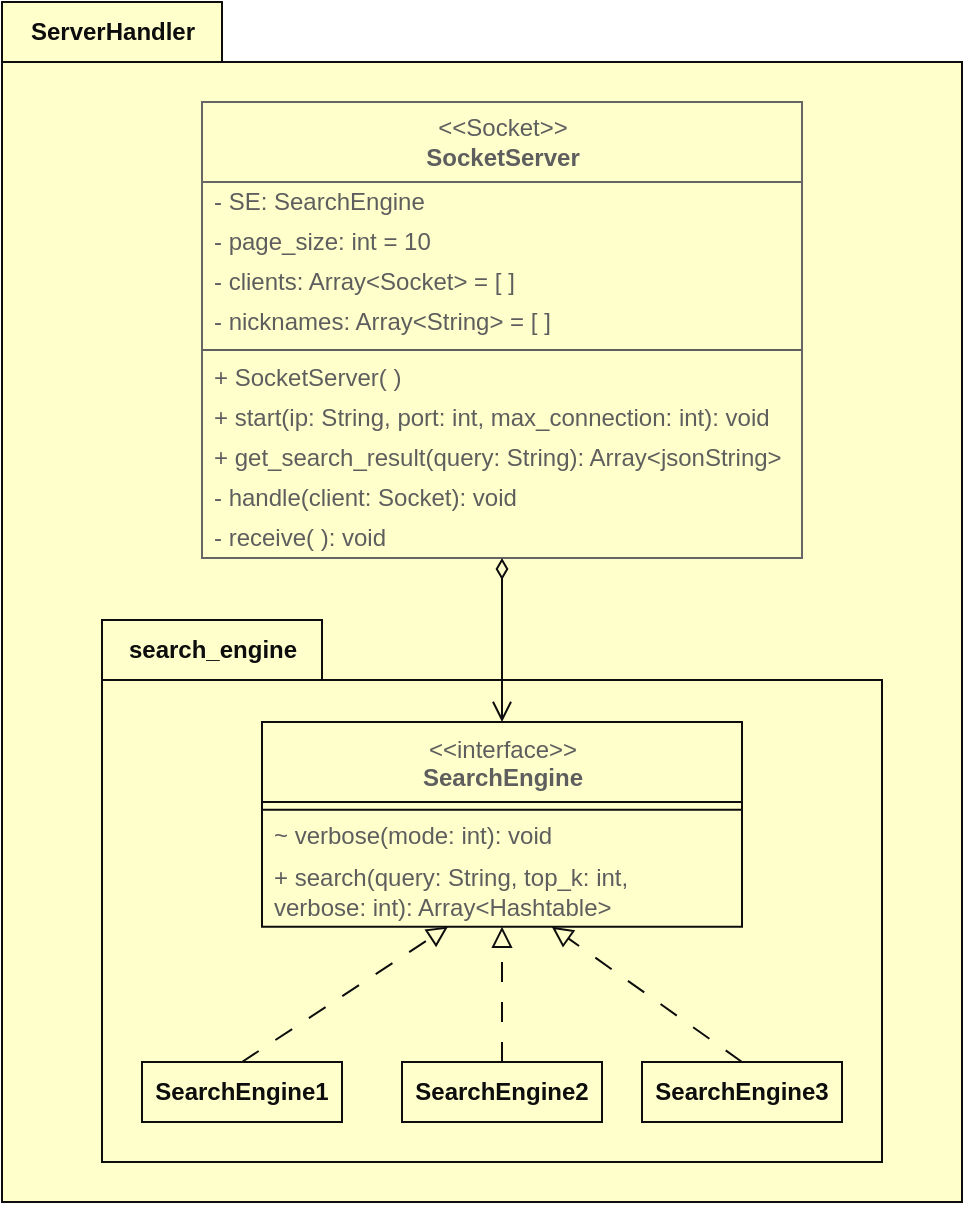 <mxfile>
    <diagram id="Efh4c-zIfxgfzbKXJ6FO" name="Page-1">
        <mxGraphModel dx="277" dy="1266" grid="1" gridSize="10" guides="1" tooltips="1" connect="1" arrows="1" fold="1" page="1" pageScale="1" pageWidth="1169" pageHeight="827" background="#FFFFFF" math="0" shadow="0">
            <root>
                <mxCell id="0"/>
                <mxCell id="1" parent="0"/>
                <mxCell id="403" value="ServerHandler" style="shape=folder;fontStyle=1;tabWidth=110;tabHeight=30;tabPosition=left;html=1;boundedLbl=1;labelInHeader=1;container=1;collapsible=0;rounded=0;shadow=0;glass=0;labelBorderColor=none;sketch=0;strokeColor=#0D0D0D;fontColor=#0D0D0D;fillColor=#FFFFCC;gradientColor=none;" vertex="1" parent="1">
                    <mxGeometry x="880" y="-800" width="480" height="600" as="geometry"/>
                </mxCell>
                <mxCell id="404" value="" style="html=1;strokeColor=none;resizeWidth=1;resizeHeight=1;fillColor=none;part=1;connectable=0;allowArrows=0;deletable=0;rounded=0;shadow=0;glass=0;labelBorderColor=none;sketch=0;fontColor=#0D0D0D;" vertex="1" parent="403">
                    <mxGeometry width="480" height="420" relative="1" as="geometry">
                        <mxPoint y="30" as="offset"/>
                    </mxGeometry>
                </mxCell>
                <mxCell id="406" value="search_engine" style="shape=folder;fontStyle=1;tabWidth=110;tabHeight=30;tabPosition=left;html=1;boundedLbl=1;labelInHeader=1;container=1;collapsible=0;rounded=0;shadow=0;glass=0;labelBorderColor=none;sketch=0;strokeColor=#0D0D0D;fontColor=#0D0D0D;fillColor=#FFFFCC;gradientColor=none;" vertex="1" parent="403">
                    <mxGeometry x="50" y="309" width="390" height="271" as="geometry"/>
                </mxCell>
                <mxCell id="407" value="" style="html=1;strokeColor=none;resizeWidth=1;resizeHeight=1;fillColor=none;part=1;connectable=0;allowArrows=0;deletable=0;rounded=0;shadow=0;glass=0;labelBorderColor=none;sketch=0;fontColor=#0D0D0D;" vertex="1" parent="406">
                    <mxGeometry width="390" height="189.7" relative="1" as="geometry">
                        <mxPoint y="30" as="offset"/>
                    </mxGeometry>
                </mxCell>
                <mxCell id="365" value="&amp;lt;&amp;lt;Socket&amp;gt;&amp;gt;&lt;br&gt;&lt;b&gt;SocketServer&lt;/b&gt;" style="swimlane;fontStyle=0;align=center;verticalAlign=middle;childLayout=stackLayout;horizontal=1;startSize=40;horizontalStack=0;resizeParent=1;resizeParentMax=0;resizeLast=0;collapsible=0;marginBottom=0;html=1;strokeColor=#666666;fontColor=#5E5E5E;fillColor=#FFFFCC;" vertex="1" parent="403">
                    <mxGeometry x="100" y="50" width="300" height="228" as="geometry"/>
                </mxCell>
                <mxCell id="366" value="- SE: SearchEngine" style="text;html=1;strokeColor=none;fillColor=none;align=left;verticalAlign=middle;spacingLeft=4;spacingRight=4;overflow=hidden;rotatable=0;points=[[0,0.5],[1,0.5]];portConstraint=eastwest;fontColor=#5E5E5E;" vertex="1" parent="365">
                    <mxGeometry y="40" width="300" height="20" as="geometry"/>
                </mxCell>
                <mxCell id="367" value="- page_size: int = 10" style="text;html=1;strokeColor=none;fillColor=none;align=left;verticalAlign=middle;spacingLeft=4;spacingRight=4;overflow=hidden;rotatable=0;points=[[0,0.5],[1,0.5]];portConstraint=eastwest;fontColor=#5E5E5E;" vertex="1" parent="365">
                    <mxGeometry y="60" width="300" height="20" as="geometry"/>
                </mxCell>
                <mxCell id="368" value="- clients: Array&amp;lt;Socket&amp;gt; = [ ]" style="text;html=1;strokeColor=none;fillColor=none;align=left;verticalAlign=middle;spacingLeft=4;spacingRight=4;overflow=hidden;rotatable=0;points=[[0,0.5],[1,0.5]];portConstraint=eastwest;fontColor=#5E5E5E;" vertex="1" parent="365">
                    <mxGeometry y="80" width="300" height="20" as="geometry"/>
                </mxCell>
                <mxCell id="369" value="- nicknames: Array&amp;lt;String&amp;gt; = [ ]" style="text;html=1;strokeColor=none;fillColor=none;align=left;verticalAlign=middle;spacingLeft=4;spacingRight=4;overflow=hidden;rotatable=0;points=[[0,0.5],[1,0.5]];portConstraint=eastwest;fontColor=#5E5E5E;" vertex="1" parent="365">
                    <mxGeometry y="100" width="300" height="20" as="geometry"/>
                </mxCell>
                <mxCell id="370" value="" style="line;strokeWidth=1;fillColor=none;align=left;verticalAlign=middle;spacingTop=-1;spacingLeft=3;spacingRight=3;rotatable=0;labelPosition=right;points=[];portConstraint=eastwest;strokeColor=#5E5E5E;fontColor=#5E5E5E;" vertex="1" parent="365">
                    <mxGeometry y="120" width="300" height="8" as="geometry"/>
                </mxCell>
                <mxCell id="371" value="+ SocketServer( )" style="text;html=1;strokeColor=none;fillColor=none;align=left;verticalAlign=middle;spacingLeft=4;spacingRight=4;overflow=hidden;rotatable=0;points=[[0,0.5],[1,0.5]];portConstraint=eastwest;fontColor=#5E5E5E;" vertex="1" parent="365">
                    <mxGeometry y="128" width="300" height="20" as="geometry"/>
                </mxCell>
                <mxCell id="372" value="+ start(ip: String, port: int, max_connection: int): void" style="text;html=1;strokeColor=none;fillColor=none;align=left;verticalAlign=middle;spacingLeft=4;spacingRight=4;overflow=hidden;rotatable=0;points=[[0,0.5],[1,0.5]];portConstraint=eastwest;fontColor=#5E5E5E;" vertex="1" parent="365">
                    <mxGeometry y="148" width="300" height="20" as="geometry"/>
                </mxCell>
                <mxCell id="373" value="+ get_search_result(query: String): Array&amp;lt;jsonString&amp;gt;" style="text;html=1;strokeColor=none;fillColor=none;align=left;verticalAlign=middle;spacingLeft=4;spacingRight=4;overflow=hidden;rotatable=0;points=[[0,0.5],[1,0.5]];portConstraint=eastwest;fontColor=#5E5E5E;" vertex="1" parent="365">
                    <mxGeometry y="168" width="300" height="20" as="geometry"/>
                </mxCell>
                <mxCell id="374" value="- handle(client: Socket): void" style="text;html=1;strokeColor=none;fillColor=none;align=left;verticalAlign=middle;spacingLeft=4;spacingRight=4;overflow=hidden;rotatable=0;points=[[0,0.5],[1,0.5]];portConstraint=eastwest;fontColor=#5E5E5E;" vertex="1" parent="365">
                    <mxGeometry y="188" width="300" height="20" as="geometry"/>
                </mxCell>
                <mxCell id="375" value="- receive( ): void" style="text;html=1;strokeColor=none;fillColor=none;align=left;verticalAlign=middle;spacingLeft=4;spacingRight=4;overflow=hidden;rotatable=0;points=[[0,0.5],[1,0.5]];portConstraint=eastwest;fontColor=#5E5E5E;" vertex="1" parent="365">
                    <mxGeometry y="208" width="300" height="20" as="geometry"/>
                </mxCell>
                <mxCell id="310" value="&amp;lt;&amp;lt;interface&amp;gt;&amp;gt;&lt;br&gt;&lt;b&gt;SearchEngine&lt;/b&gt;" style="swimlane;fontStyle=0;align=center;verticalAlign=top;childLayout=stackLayout;horizontal=1;startSize=40;horizontalStack=0;resizeParent=1;resizeParentMax=0;resizeLast=0;collapsible=0;marginBottom=0;html=1;fillColor=#FFFFCC;fontColor=#5E5E5E;strokeColor=#0D0D0D;rounded=0;" parent="1" vertex="1">
                    <mxGeometry x="1010" y="-440" width="240" height="102.32" as="geometry"/>
                </mxCell>
                <mxCell id="312" value="" style="line;strokeWidth=1;fillColor=none;align=left;verticalAlign=middle;spacingTop=-1;spacingLeft=3;spacingRight=3;rotatable=0;labelPosition=right;points=[];portConstraint=eastwest;strokeColor=#0D0D0D;fontColor=#5E5E5E;" parent="310" vertex="1">
                    <mxGeometry y="40" width="240" height="7.68" as="geometry"/>
                </mxCell>
                <mxCell id="313" value="~ verbose(mode: int): void" style="text;html=1;strokeColor=none;fillColor=none;align=left;verticalAlign=middle;spacingLeft=4;spacingRight=4;overflow=hidden;rotatable=0;points=[[0,0.5],[1,0.5]];portConstraint=eastwest;rounded=0;fontColor=#5E5E5E;" parent="310" vertex="1">
                    <mxGeometry y="47.68" width="240" height="19.2" as="geometry"/>
                </mxCell>
                <mxCell id="314" value="+ search(query: String, top_k: int, &lt;br&gt;verbose: int): Array&amp;lt;Hashtable&amp;gt;&amp;nbsp;" style="text;html=1;strokeColor=none;fillColor=none;align=left;verticalAlign=middle;spacingLeft=4;spacingRight=4;overflow=hidden;rotatable=0;points=[[0,0.5],[1,0.5]];portConstraint=eastwest;rounded=0;fontColor=#5E5E5E;" parent="310" vertex="1">
                    <mxGeometry y="66.88" width="240" height="35.44" as="geometry"/>
                </mxCell>
                <mxCell id="390" value="&lt;b&gt;SearchEngine1&lt;/b&gt;" style="rounded=0;whiteSpace=wrap;html=1;labelBorderColor=none;fillColor=#FFFFCC;gradientColor=none;fontColor=#0D0D0D;glass=0;shadow=0;strokeColor=#0D0D0D;" vertex="1" parent="1">
                    <mxGeometry x="950" y="-270" width="100" height="30" as="geometry"/>
                </mxCell>
                <mxCell id="391" value="&lt;b&gt;SearchEngine2&lt;/b&gt;" style="rounded=0;whiteSpace=wrap;html=1;labelBorderColor=none;fillColor=#FFFFCC;gradientColor=none;fontColor=#0D0D0D;glass=0;shadow=0;strokeColor=#0D0D0D;" vertex="1" parent="1">
                    <mxGeometry x="1080" y="-270" width="100" height="30" as="geometry"/>
                </mxCell>
                <mxCell id="392" value="&lt;b&gt;SearchEngine3&lt;/b&gt;" style="rounded=0;whiteSpace=wrap;html=1;labelBorderColor=none;fillColor=#FFFFCC;gradientColor=none;fontColor=#0D0D0D;glass=0;shadow=0;strokeColor=#0D0D0D;" vertex="1" parent="1">
                    <mxGeometry x="1200" y="-270" width="100" height="30" as="geometry"/>
                </mxCell>
                <mxCell id="396" value="" style="endArrow=block;startArrow=none;endFill=0;startFill=0;endSize=8;html=1;verticalAlign=bottom;dashed=1;labelBackgroundColor=none;dashPattern=10 10;fontColor=#0D0D0D;strokeColor=#0D0D0D;rounded=0;exitX=0.5;exitY=0;exitDx=0;exitDy=0;" edge="1" parent="1" source="392" target="314">
                    <mxGeometry x="0.298" y="-22" width="160" relative="1" as="geometry">
                        <mxPoint x="1114.22" y="-310.0" as="sourcePoint"/>
                        <mxPoint x="1010" y="-250" as="targetPoint"/>
                        <mxPoint as="offset"/>
                    </mxGeometry>
                </mxCell>
                <mxCell id="397" value="" style="endArrow=block;startArrow=none;endFill=0;startFill=0;endSize=8;html=1;verticalAlign=bottom;dashed=1;labelBackgroundColor=none;dashPattern=10 10;fontColor=#0D0D0D;strokeColor=#0D0D0D;rounded=0;" edge="1" parent="1" source="391" target="314">
                    <mxGeometry x="0.298" y="-22" width="160" relative="1" as="geometry">
                        <mxPoint x="1260.0" y="-260" as="sourcePoint"/>
                        <mxPoint x="1167.36" y="-320" as="targetPoint"/>
                        <mxPoint as="offset"/>
                    </mxGeometry>
                </mxCell>
                <mxCell id="398" value="" style="endArrow=block;startArrow=none;endFill=0;startFill=0;endSize=8;html=1;verticalAlign=bottom;dashed=1;labelBackgroundColor=none;dashPattern=10 10;fontColor=#0D0D0D;strokeColor=#0D0D0D;rounded=0;exitX=0.5;exitY=0;exitDx=0;exitDy=0;" edge="1" parent="1" source="390" target="314">
                    <mxGeometry x="0.298" y="-22" width="160" relative="1" as="geometry">
                        <mxPoint x="1140.0" y="-260" as="sourcePoint"/>
                        <mxPoint x="1140.0" y="-320" as="targetPoint"/>
                        <mxPoint as="offset"/>
                    </mxGeometry>
                </mxCell>
                <mxCell id="401" value="" style="endArrow=open;startArrow=diamondThin;endFill=0;startFill=0;html=1;verticalAlign=bottom;labelBackgroundColor=none;strokeWidth=1;startSize=8;endSize=8;rounded=0;strokeColor=#0D0D0D;fontColor=#0D0D0D;entryX=0.5;entryY=0;entryDx=0;entryDy=0;" edge="1" parent="1" source="375" target="310">
                    <mxGeometry width="160" relative="1" as="geometry">
                        <mxPoint x="1020" y="-460" as="sourcePoint"/>
                        <mxPoint x="1180" y="-460" as="targetPoint"/>
                    </mxGeometry>
                </mxCell>
            </root>
        </mxGraphModel>
    </diagram>
</mxfile>